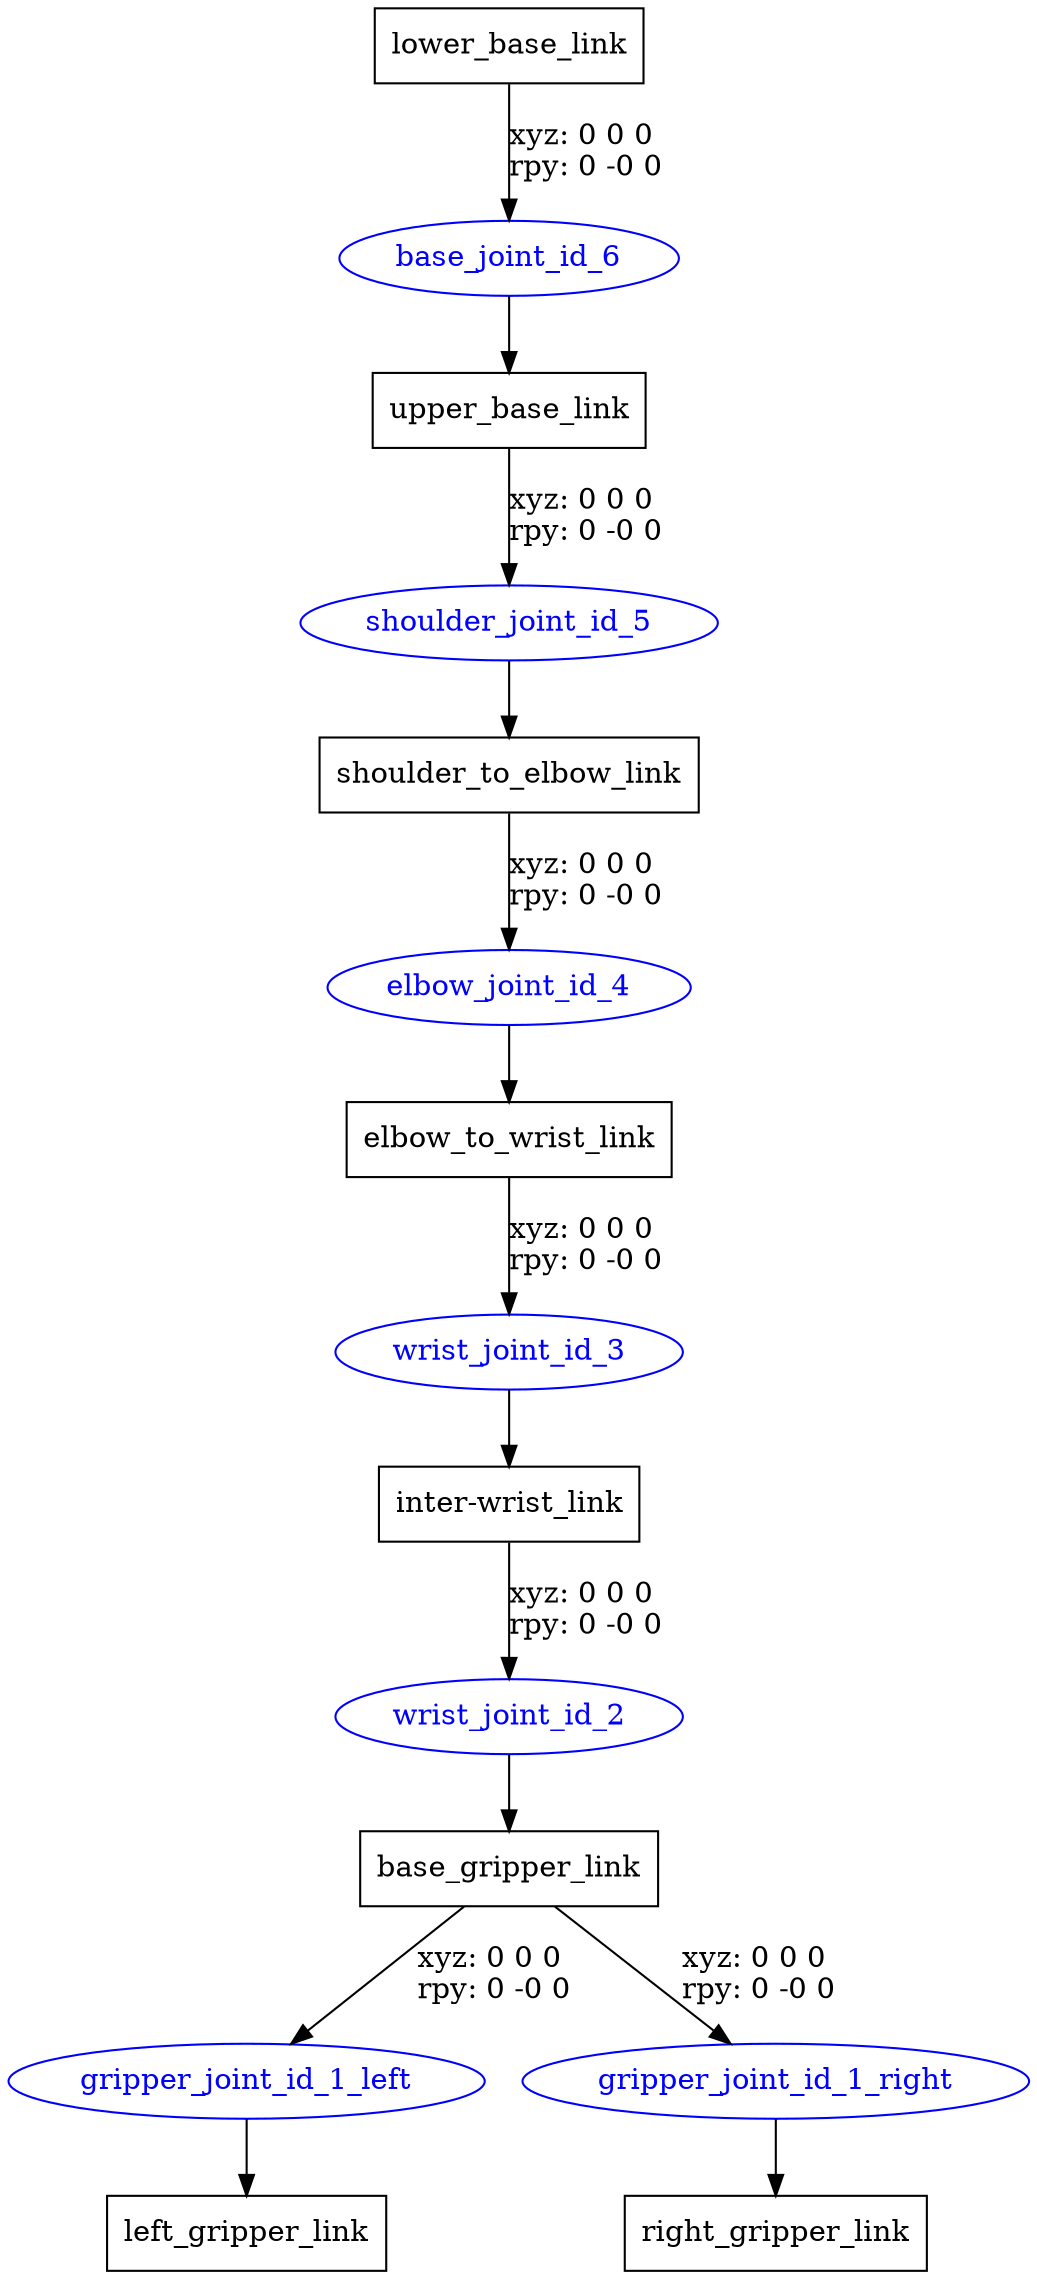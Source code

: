 digraph G {
node [shape=box];
"lower_base_link" [label="lower_base_link"];
"upper_base_link" [label="upper_base_link"];
"shoulder_to_elbow_link" [label="shoulder_to_elbow_link"];
"elbow_to_wrist_link" [label="elbow_to_wrist_link"];
"inter-wrist_link" [label="inter-wrist_link"];
"base_gripper_link" [label="base_gripper_link"];
"left_gripper_link" [label="left_gripper_link"];
"right_gripper_link" [label="right_gripper_link"];
node [shape=ellipse, color=blue, fontcolor=blue];
"lower_base_link" -> "base_joint_id_6" [label="xyz: 0 0 0 \nrpy: 0 -0 0"]
"base_joint_id_6" -> "upper_base_link"
"upper_base_link" -> "shoulder_joint_id_5" [label="xyz: 0 0 0 \nrpy: 0 -0 0"]
"shoulder_joint_id_5" -> "shoulder_to_elbow_link"
"shoulder_to_elbow_link" -> "elbow_joint_id_4" [label="xyz: 0 0 0 \nrpy: 0 -0 0"]
"elbow_joint_id_4" -> "elbow_to_wrist_link"
"elbow_to_wrist_link" -> "wrist_joint_id_3" [label="xyz: 0 0 0 \nrpy: 0 -0 0"]
"wrist_joint_id_3" -> "inter-wrist_link"
"inter-wrist_link" -> "wrist_joint_id_2" [label="xyz: 0 0 0 \nrpy: 0 -0 0"]
"wrist_joint_id_2" -> "base_gripper_link"
"base_gripper_link" -> "gripper_joint_id_1_left" [label="xyz: 0 0 0 \nrpy: 0 -0 0"]
"gripper_joint_id_1_left" -> "left_gripper_link"
"base_gripper_link" -> "gripper_joint_id_1_right" [label="xyz: 0 0 0 \nrpy: 0 -0 0"]
"gripper_joint_id_1_right" -> "right_gripper_link"
}
